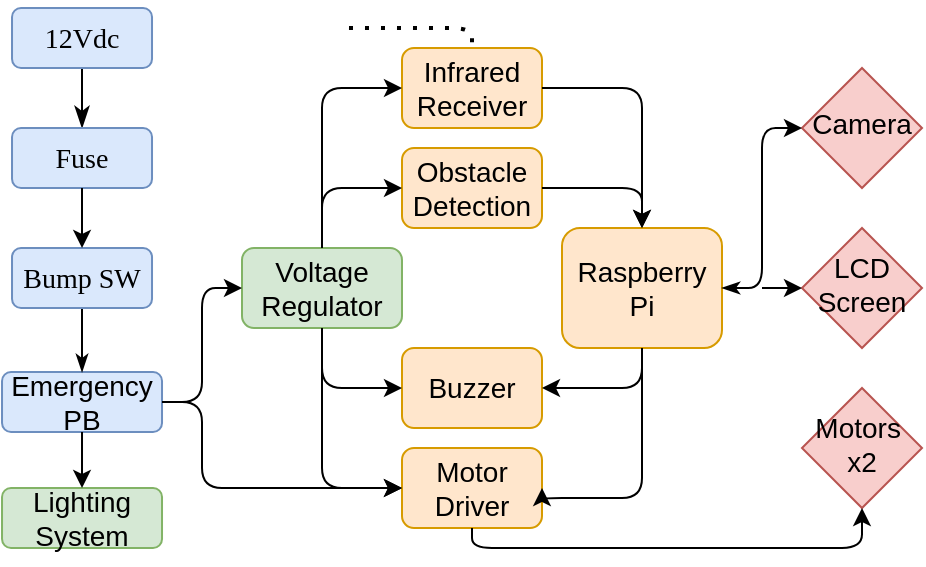 <mxfile version="14.5.4" type="github">
  <diagram id="C5RBs43oDa-KdzZeNtuy" name="Page-1">
    <mxGraphModel dx="677" dy="363" grid="1" gridSize="10" guides="1" tooltips="1" connect="1" arrows="1" fold="1" page="1" pageScale="1" pageWidth="583" pageHeight="413" math="0" shadow="0">
      <root>
        <mxCell id="WIyWlLk6GJQsqaUBKTNV-0" />
        <mxCell id="WIyWlLk6GJQsqaUBKTNV-1" parent="WIyWlLk6GJQsqaUBKTNV-0" />
        <mxCell id="WIyWlLk6GJQsqaUBKTNV-2" value="" style="rounded=0;html=1;jettySize=auto;orthogonalLoop=1;fontSize=14;endArrow=classicThin;endFill=1;endSize=8;strokeWidth=1;shadow=0;labelBackgroundColor=none;edgeStyle=orthogonalEdgeStyle;entryX=0.5;entryY=0;entryDx=0;entryDy=0;fontStyle=0" parent="WIyWlLk6GJQsqaUBKTNV-1" source="WIyWlLk6GJQsqaUBKTNV-3" target="0r2HV4K2QTjgtXnlsxYj-81" edge="1">
          <mxGeometry relative="1" as="geometry">
            <mxPoint x="50.029" y="60.018" as="targetPoint" />
          </mxGeometry>
        </mxCell>
        <mxCell id="WIyWlLk6GJQsqaUBKTNV-3" value="&lt;font style=&quot;font-size: 14px;&quot; face=&quot;Verdana&quot;&gt;12Vdc&lt;/font&gt;" style="rounded=1;whiteSpace=wrap;html=1;fontSize=14;glass=0;strokeWidth=1;shadow=0;fillColor=#dae8fc;strokeColor=#6c8ebf;fontStyle=0" parent="WIyWlLk6GJQsqaUBKTNV-1" vertex="1">
          <mxGeometry x="15.01" y="10" width="70" height="30" as="geometry" />
        </mxCell>
        <mxCell id="WIyWlLk6GJQsqaUBKTNV-7" value="Voltage Regulator" style="rounded=1;whiteSpace=wrap;html=1;fontSize=14;glass=0;strokeWidth=1;shadow=0;fillColor=#d5e8d4;strokeColor=#82b366;fontStyle=0" parent="WIyWlLk6GJQsqaUBKTNV-1" vertex="1">
          <mxGeometry x="130" y="130" width="80" height="40" as="geometry" />
        </mxCell>
        <mxCell id="WIyWlLk6GJQsqaUBKTNV-11" value="Emergency PB" style="rounded=1;whiteSpace=wrap;html=1;fontSize=14;glass=0;strokeWidth=1;shadow=0;fillColor=#dae8fc;strokeColor=#6c8ebf;fontStyle=0" parent="WIyWlLk6GJQsqaUBKTNV-1" vertex="1">
          <mxGeometry x="10.01" y="192" width="80" height="30" as="geometry" />
        </mxCell>
        <mxCell id="k6IdxFrygBDuomq4NKAA-1" value="" style="endArrow=classicThin;html=1;entryX=0.5;entryY=0;entryDx=0;entryDy=0;endFill=1;fontSize=14;exitX=0.5;exitY=1;exitDx=0;exitDy=0;fontStyle=0" parent="WIyWlLk6GJQsqaUBKTNV-1" target="WIyWlLk6GJQsqaUBKTNV-11" edge="1" source="0r2HV4K2QTjgtXnlsxYj-82">
          <mxGeometry width="50" height="50" relative="1" as="geometry">
            <mxPoint x="50.01" y="180" as="sourcePoint" />
            <mxPoint x="100.01" y="130" as="targetPoint" />
            <Array as="points" />
          </mxGeometry>
        </mxCell>
        <mxCell id="0r2HV4K2QTjgtXnlsxYj-4" value="Raspberry Pi" style="rounded=1;whiteSpace=wrap;html=1;fontSize=14;glass=0;strokeWidth=1;shadow=0;fillColor=#ffe6cc;strokeColor=#d79b00;fontStyle=0" vertex="1" parent="WIyWlLk6GJQsqaUBKTNV-1">
          <mxGeometry x="290" y="120" width="80" height="60" as="geometry" />
        </mxCell>
        <mxCell id="0r2HV4K2QTjgtXnlsxYj-11" value="" style="shape=image;html=1;verticalAlign=top;verticalLabelPosition=bottom;labelBackgroundColor=#ffffff;imageAspect=0;aspect=fixed;image=https://cdn0.iconfinder.com/data/icons/google-material-design-3-0/48/ic_settings_remote_48px-128.png;rounded=1;shadow=1;glass=0;strokeWidth=1;fontFamily=Helvetica;fontStyle=0;fontSize=14;" vertex="1" parent="WIyWlLk6GJQsqaUBKTNV-1">
          <mxGeometry x="160" y="10" width="20" height="20" as="geometry" />
        </mxCell>
        <mxCell id="0r2HV4K2QTjgtXnlsxYj-29" value="" style="edgeStyle=segmentEdgeStyle;endArrow=classic;html=1;entryX=0;entryY=0.5;entryDx=0;entryDy=0;exitX=1;exitY=0.5;exitDx=0;exitDy=0;fontSize=14;fontStyle=0" edge="1" parent="WIyWlLk6GJQsqaUBKTNV-1" source="WIyWlLk6GJQsqaUBKTNV-11" target="WIyWlLk6GJQsqaUBKTNV-7">
          <mxGeometry width="50" height="50" relative="1" as="geometry">
            <mxPoint x="100" y="170" as="sourcePoint" />
            <mxPoint x="150" y="120" as="targetPoint" />
            <Array as="points">
              <mxPoint x="110" y="207" />
              <mxPoint x="110" y="150" />
            </Array>
          </mxGeometry>
        </mxCell>
        <mxCell id="0r2HV4K2QTjgtXnlsxYj-35" value="Lighting System" style="rounded=1;whiteSpace=wrap;html=1;fontSize=14;glass=0;strokeWidth=1;shadow=0;fillColor=#d5e8d4;strokeColor=#82b366;fontStyle=0" vertex="1" parent="WIyWlLk6GJQsqaUBKTNV-1">
          <mxGeometry x="10.01" y="250" width="80" height="30" as="geometry" />
        </mxCell>
        <mxCell id="0r2HV4K2QTjgtXnlsxYj-47" value="Motors&amp;nbsp;&lt;br style=&quot;font-size: 14px;&quot;&gt;x2" style="rhombus;whiteSpace=wrap;html=1;shadow=0;fontFamily=Helvetica;fontSize=14;align=center;strokeWidth=1;spacing=6;spacingTop=-4;fillColor=#f8cecc;strokeColor=#b85450;fontStyle=0" vertex="1" parent="WIyWlLk6GJQsqaUBKTNV-1">
          <mxGeometry x="410" y="200" width="60" height="60" as="geometry" />
        </mxCell>
        <mxCell id="0r2HV4K2QTjgtXnlsxYj-48" value="" style="endArrow=none;dashed=1;html=1;dashPattern=1 3;strokeWidth=2;entryX=1;entryY=0.5;entryDx=0;entryDy=0;exitX=0.5;exitY=0;exitDx=0;exitDy=0;fontSize=14;fontStyle=0" edge="1" parent="WIyWlLk6GJQsqaUBKTNV-1" source="0r2HV4K2QTjgtXnlsxYj-59" target="0r2HV4K2QTjgtXnlsxYj-11">
          <mxGeometry width="50" height="50" relative="1" as="geometry">
            <mxPoint x="180" y="50" as="sourcePoint" />
            <mxPoint x="130" y="150" as="targetPoint" />
            <Array as="points">
              <mxPoint x="245" y="40" />
              <mxPoint x="245" y="20" />
            </Array>
          </mxGeometry>
        </mxCell>
        <mxCell id="0r2HV4K2QTjgtXnlsxYj-56" value="Obstacle Detection" style="rounded=1;whiteSpace=wrap;html=1;fontSize=14;glass=0;strokeWidth=1;shadow=0;fillColor=#ffe6cc;strokeColor=#d79b00;fontStyle=0" vertex="1" parent="WIyWlLk6GJQsqaUBKTNV-1">
          <mxGeometry x="210" y="80" width="70" height="40" as="geometry" />
        </mxCell>
        <mxCell id="0r2HV4K2QTjgtXnlsxYj-58" value="Motor Driver" style="rounded=1;whiteSpace=wrap;html=1;fontSize=14;glass=0;strokeWidth=1;shadow=0;fillColor=#ffe6cc;strokeColor=#d79b00;fontStyle=0" vertex="1" parent="WIyWlLk6GJQsqaUBKTNV-1">
          <mxGeometry x="210" y="230" width="70" height="40" as="geometry" />
        </mxCell>
        <mxCell id="0r2HV4K2QTjgtXnlsxYj-59" value="Infrared Receiver" style="rounded=1;whiteSpace=wrap;html=1;fontSize=14;glass=0;strokeWidth=1;shadow=0;fillColor=#ffe6cc;strokeColor=#d79b00;fontStyle=0" vertex="1" parent="WIyWlLk6GJQsqaUBKTNV-1">
          <mxGeometry x="210" y="30" width="70" height="40" as="geometry" />
        </mxCell>
        <mxCell id="0r2HV4K2QTjgtXnlsxYj-60" value="" style="edgeStyle=segmentEdgeStyle;endArrow=classic;html=1;exitX=1;exitY=0.5;exitDx=0;exitDy=0;entryX=0;entryY=0.5;entryDx=0;entryDy=0;fontSize=14;fontStyle=0" edge="1" parent="WIyWlLk6GJQsqaUBKTNV-1" source="WIyWlLk6GJQsqaUBKTNV-11" target="0r2HV4K2QTjgtXnlsxYj-58">
          <mxGeometry width="50" height="50" relative="1" as="geometry">
            <mxPoint x="100" y="180" as="sourcePoint" />
            <mxPoint x="210" y="195" as="targetPoint" />
            <Array as="points">
              <mxPoint x="110" y="207" />
              <mxPoint x="110" y="250" />
            </Array>
          </mxGeometry>
        </mxCell>
        <mxCell id="0r2HV4K2QTjgtXnlsxYj-61" value="" style="edgeStyle=segmentEdgeStyle;endArrow=classic;html=1;entryX=0;entryY=0.5;entryDx=0;entryDy=0;fontSize=14;fontStyle=0" edge="1" parent="WIyWlLk6GJQsqaUBKTNV-1" target="0r2HV4K2QTjgtXnlsxYj-58">
          <mxGeometry width="50" height="50" relative="1" as="geometry">
            <mxPoint x="170" y="170" as="sourcePoint" />
            <mxPoint x="210" y="235" as="targetPoint" />
            <Array as="points">
              <mxPoint x="170" y="250" />
            </Array>
          </mxGeometry>
        </mxCell>
        <mxCell id="0r2HV4K2QTjgtXnlsxYj-62" value="" style="edgeStyle=segmentEdgeStyle;endArrow=classic;html=1;entryX=0.5;entryY=0;entryDx=0;entryDy=0;exitX=0.5;exitY=1;exitDx=0;exitDy=0;fontSize=14;fontStyle=0" edge="1" parent="WIyWlLk6GJQsqaUBKTNV-1" source="WIyWlLk6GJQsqaUBKTNV-11" target="0r2HV4K2QTjgtXnlsxYj-35">
          <mxGeometry width="50" height="50" relative="1" as="geometry">
            <mxPoint x="100" y="180" as="sourcePoint" />
            <mxPoint x="150" y="130" as="targetPoint" />
            <Array as="points">
              <mxPoint x="50" y="235" />
              <mxPoint x="50" y="235" />
            </Array>
          </mxGeometry>
        </mxCell>
        <mxCell id="0r2HV4K2QTjgtXnlsxYj-63" value="Buzzer" style="rounded=1;whiteSpace=wrap;html=1;fontSize=14;glass=0;strokeWidth=1;shadow=0;fillColor=#ffe6cc;strokeColor=#d79b00;fontStyle=0" vertex="1" parent="WIyWlLk6GJQsqaUBKTNV-1">
          <mxGeometry x="210" y="180" width="70" height="40" as="geometry" />
        </mxCell>
        <mxCell id="0r2HV4K2QTjgtXnlsxYj-64" value="" style="edgeStyle=segmentEdgeStyle;endArrow=classic;html=1;entryX=0;entryY=0.5;entryDx=0;entryDy=0;exitX=0.5;exitY=1;exitDx=0;exitDy=0;jumpStyle=gap;fontSize=14;fontStyle=0" edge="1" parent="WIyWlLk6GJQsqaUBKTNV-1" source="WIyWlLk6GJQsqaUBKTNV-7" target="0r2HV4K2QTjgtXnlsxYj-63">
          <mxGeometry width="50" height="50" relative="1" as="geometry">
            <mxPoint x="120" y="190" as="sourcePoint" />
            <mxPoint x="170" y="140" as="targetPoint" />
            <Array as="points">
              <mxPoint x="170" y="200" />
            </Array>
          </mxGeometry>
        </mxCell>
        <mxCell id="0r2HV4K2QTjgtXnlsxYj-65" value="" style="edgeStyle=segmentEdgeStyle;endArrow=classic;html=1;entryX=0;entryY=0.5;entryDx=0;entryDy=0;exitX=0.5;exitY=0;exitDx=0;exitDy=0;fontSize=14;fontStyle=0" edge="1" parent="WIyWlLk6GJQsqaUBKTNV-1" source="WIyWlLk6GJQsqaUBKTNV-7" target="0r2HV4K2QTjgtXnlsxYj-56">
          <mxGeometry width="50" height="50" relative="1" as="geometry">
            <mxPoint x="160" y="105" as="sourcePoint" />
            <mxPoint x="190" y="100" as="targetPoint" />
            <Array as="points">
              <mxPoint x="170" y="100" />
            </Array>
          </mxGeometry>
        </mxCell>
        <mxCell id="0r2HV4K2QTjgtXnlsxYj-66" value="" style="edgeStyle=segmentEdgeStyle;endArrow=classic;html=1;entryX=0;entryY=0.5;entryDx=0;entryDy=0;exitX=0.5;exitY=0;exitDx=0;exitDy=0;fontSize=14;fontStyle=0" edge="1" parent="WIyWlLk6GJQsqaUBKTNV-1" source="WIyWlLk6GJQsqaUBKTNV-7" target="0r2HV4K2QTjgtXnlsxYj-59">
          <mxGeometry width="50" height="50" relative="1" as="geometry">
            <mxPoint x="180.0" y="140" as="sourcePoint" />
            <mxPoint x="220" y="115.0" as="targetPoint" />
            <Array as="points">
              <mxPoint x="170" y="50" />
            </Array>
          </mxGeometry>
        </mxCell>
        <mxCell id="0r2HV4K2QTjgtXnlsxYj-67" value="" style="edgeStyle=segmentEdgeStyle;endArrow=classic;html=1;entryX=0.5;entryY=0;entryDx=0;entryDy=0;exitX=1;exitY=0.5;exitDx=0;exitDy=0;fontSize=14;fontStyle=0" edge="1" parent="WIyWlLk6GJQsqaUBKTNV-1" source="0r2HV4K2QTjgtXnlsxYj-59" target="0r2HV4K2QTjgtXnlsxYj-4">
          <mxGeometry width="50" height="50" relative="1" as="geometry">
            <mxPoint x="100" y="130" as="sourcePoint" />
            <mxPoint x="150" y="80" as="targetPoint" />
            <Array as="points">
              <mxPoint x="330" y="50" />
            </Array>
          </mxGeometry>
        </mxCell>
        <mxCell id="0r2HV4K2QTjgtXnlsxYj-68" value="" style="edgeStyle=segmentEdgeStyle;endArrow=classic;html=1;entryX=0.5;entryY=0;entryDx=0;entryDy=0;exitX=1;exitY=0.5;exitDx=0;exitDy=0;fontSize=14;fontStyle=0" edge="1" parent="WIyWlLk6GJQsqaUBKTNV-1" source="0r2HV4K2QTjgtXnlsxYj-56" target="0r2HV4K2QTjgtXnlsxYj-4">
          <mxGeometry width="50" height="50" relative="1" as="geometry">
            <mxPoint x="290" y="75" as="sourcePoint" />
            <mxPoint x="350" y="120.0" as="targetPoint" />
            <Array as="points">
              <mxPoint x="330" y="100" />
            </Array>
          </mxGeometry>
        </mxCell>
        <mxCell id="0r2HV4K2QTjgtXnlsxYj-69" value="" style="edgeStyle=segmentEdgeStyle;endArrow=classic;html=1;entryX=1;entryY=0.5;entryDx=0;entryDy=0;exitX=0.5;exitY=1;exitDx=0;exitDy=0;fontSize=14;fontStyle=0" edge="1" parent="WIyWlLk6GJQsqaUBKTNV-1" source="0r2HV4K2QTjgtXnlsxYj-4" target="0r2HV4K2QTjgtXnlsxYj-63">
          <mxGeometry width="50" height="50" relative="1" as="geometry">
            <mxPoint x="190" y="120" as="sourcePoint" />
            <mxPoint x="240" y="70" as="targetPoint" />
            <Array as="points">
              <mxPoint x="330" y="200" />
            </Array>
          </mxGeometry>
        </mxCell>
        <mxCell id="0r2HV4K2QTjgtXnlsxYj-70" value="" style="edgeStyle=segmentEdgeStyle;endArrow=classic;html=1;exitX=0.5;exitY=1;exitDx=0;exitDy=0;entryX=1;entryY=0.5;entryDx=0;entryDy=0;fontSize=14;fontStyle=0" edge="1" parent="WIyWlLk6GJQsqaUBKTNV-1" source="0r2HV4K2QTjgtXnlsxYj-4" target="0r2HV4K2QTjgtXnlsxYj-58">
          <mxGeometry width="50" height="50" relative="1" as="geometry">
            <mxPoint x="340" y="230" as="sourcePoint" />
            <mxPoint x="280" y="230" as="targetPoint" />
            <Array as="points">
              <mxPoint x="330" y="255" />
            </Array>
          </mxGeometry>
        </mxCell>
        <mxCell id="0r2HV4K2QTjgtXnlsxYj-71" value="" style="edgeStyle=segmentEdgeStyle;endArrow=classic;html=1;entryX=0.5;entryY=1;entryDx=0;entryDy=0;exitX=0.5;exitY=1;exitDx=0;exitDy=0;fontSize=14;fontStyle=0" edge="1" parent="WIyWlLk6GJQsqaUBKTNV-1" source="0r2HV4K2QTjgtXnlsxYj-58" target="0r2HV4K2QTjgtXnlsxYj-47">
          <mxGeometry width="50" height="50" relative="1" as="geometry">
            <mxPoint x="360" y="235" as="sourcePoint" />
            <mxPoint x="370" y="250" as="targetPoint" />
            <Array as="points">
              <mxPoint x="245" y="280" />
              <mxPoint x="440" y="280" />
            </Array>
          </mxGeometry>
        </mxCell>
        <mxCell id="0r2HV4K2QTjgtXnlsxYj-72" value="LCD Screen" style="rhombus;whiteSpace=wrap;html=1;shadow=0;fontFamily=Helvetica;fontSize=14;align=center;strokeWidth=1;spacing=6;spacingTop=-4;fillColor=#f8cecc;strokeColor=#b85450;fontStyle=0" vertex="1" parent="WIyWlLk6GJQsqaUBKTNV-1">
          <mxGeometry x="410" y="120" width="60" height="60" as="geometry" />
        </mxCell>
        <mxCell id="0r2HV4K2QTjgtXnlsxYj-73" value="Camera" style="rhombus;whiteSpace=wrap;html=1;shadow=0;fontFamily=Helvetica;fontSize=14;align=center;strokeWidth=1;spacing=6;spacingTop=-4;fillColor=#f8cecc;strokeColor=#b85450;fontStyle=0" vertex="1" parent="WIyWlLk6GJQsqaUBKTNV-1">
          <mxGeometry x="410" y="40" width="60" height="60" as="geometry" />
        </mxCell>
        <mxCell id="0r2HV4K2QTjgtXnlsxYj-77" value="" style="edgeStyle=segmentEdgeStyle;endArrow=classic;html=1;entryX=0;entryY=0.5;entryDx=0;entryDy=0;exitX=1;exitY=0.5;exitDx=0;exitDy=0;startArrow=classicThin;startFill=1;fontSize=14;fontStyle=0" edge="1" parent="WIyWlLk6GJQsqaUBKTNV-1" source="0r2HV4K2QTjgtXnlsxYj-4" target="0r2HV4K2QTjgtXnlsxYj-73">
          <mxGeometry width="50" height="50" relative="1" as="geometry">
            <mxPoint x="220" y="200" as="sourcePoint" />
            <mxPoint x="270" y="150" as="targetPoint" />
            <Array as="points">
              <mxPoint x="390" y="150" />
              <mxPoint x="390" y="70" />
            </Array>
          </mxGeometry>
        </mxCell>
        <mxCell id="0r2HV4K2QTjgtXnlsxYj-79" value="" style="edgeStyle=segmentEdgeStyle;endArrow=classic;html=1;entryX=0;entryY=0.5;entryDx=0;entryDy=0;fontSize=14;fontStyle=0" edge="1" parent="WIyWlLk6GJQsqaUBKTNV-1" target="0r2HV4K2QTjgtXnlsxYj-72">
          <mxGeometry width="50" height="50" relative="1" as="geometry">
            <mxPoint x="390" y="150" as="sourcePoint" />
            <mxPoint x="190" y="160" as="targetPoint" />
            <Array as="points">
              <mxPoint x="390" y="150" />
              <mxPoint x="390" y="150" />
            </Array>
          </mxGeometry>
        </mxCell>
        <mxCell id="0r2HV4K2QTjgtXnlsxYj-81" value="&lt;font style=&quot;font-size: 14px;&quot; face=&quot;Verdana&quot;&gt;Fuse&lt;/font&gt;" style="rounded=1;whiteSpace=wrap;html=1;fontSize=14;glass=0;strokeWidth=1;shadow=0;fillColor=#dae8fc;strokeColor=#6c8ebf;fontStyle=0" vertex="1" parent="WIyWlLk6GJQsqaUBKTNV-1">
          <mxGeometry x="15.01" y="70" width="70" height="30" as="geometry" />
        </mxCell>
        <mxCell id="0r2HV4K2QTjgtXnlsxYj-82" value="&lt;font style=&quot;font-size: 14px;&quot; face=&quot;Verdana&quot;&gt;Bump SW&lt;/font&gt;" style="rounded=1;whiteSpace=wrap;html=1;fontSize=14;glass=0;strokeWidth=1;shadow=0;fillColor=#dae8fc;strokeColor=#6c8ebf;fontStyle=0" vertex="1" parent="WIyWlLk6GJQsqaUBKTNV-1">
          <mxGeometry x="15.01" y="130" width="70" height="30" as="geometry" />
        </mxCell>
        <mxCell id="0r2HV4K2QTjgtXnlsxYj-85" value="" style="endArrow=classic;html=1;fontSize=14;entryX=0.5;entryY=0;entryDx=0;entryDy=0;exitX=0.5;exitY=1;exitDx=0;exitDy=0;fontStyle=0" edge="1" parent="WIyWlLk6GJQsqaUBKTNV-1" source="0r2HV4K2QTjgtXnlsxYj-81" target="0r2HV4K2QTjgtXnlsxYj-82">
          <mxGeometry width="50" height="50" relative="1" as="geometry">
            <mxPoint x="130" y="170" as="sourcePoint" />
            <mxPoint x="180" y="120" as="targetPoint" />
          </mxGeometry>
        </mxCell>
      </root>
    </mxGraphModel>
  </diagram>
</mxfile>
